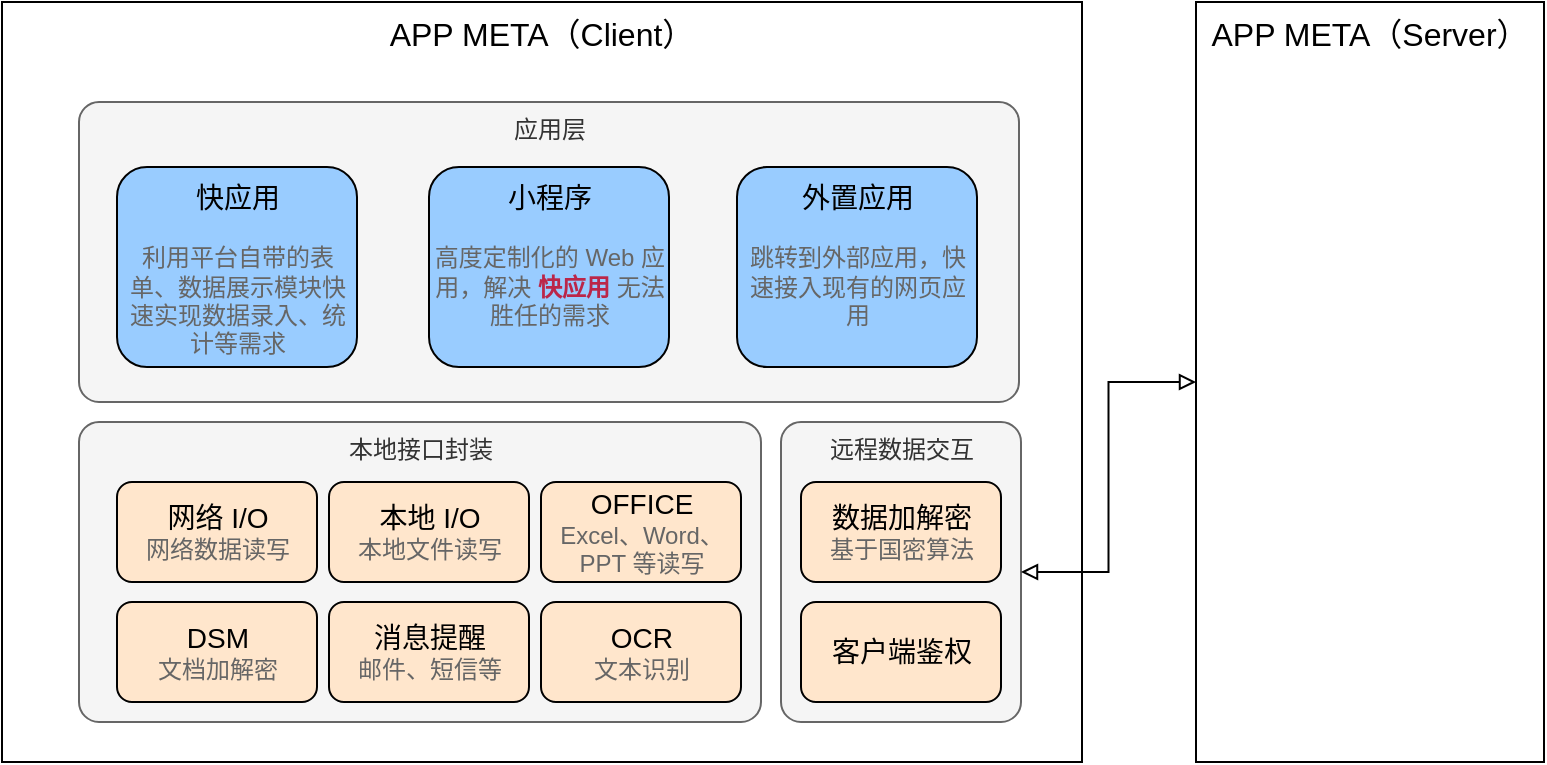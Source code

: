 <mxfile version="21.0.4" type="device" pages="4"><diagram id="himmDxQi_Scr2lhdrHMy" name="架构"><mxGraphModel dx="1405" dy="913" grid="1" gridSize="10" guides="1" tooltips="1" connect="1" arrows="1" fold="1" page="1" pageScale="1" pageWidth="1654" pageHeight="1169" math="0" shadow="0"><root><mxCell id="0"/><mxCell id="1" parent="0"/><mxCell id="IlX031osRA9KMUhNKjte-1" value="APP META（Client）" style="rounded=0;whiteSpace=wrap;html=1;verticalAlign=top;fontSize=16;" parent="1" vertex="1"><mxGeometry x="442" y="210" width="540" height="380" as="geometry"/></mxCell><mxCell id="IlX031osRA9KMUhNKjte-3" value="应用层" style="rounded=1;whiteSpace=wrap;html=1;verticalAlign=top;fillColor=#f5f5f5;fontColor=#333333;strokeColor=#666666;absoluteArcSize=1;" parent="1" vertex="1"><mxGeometry x="480.5" y="260" width="470" height="150" as="geometry"/></mxCell><mxCell id="IlX031osRA9KMUhNKjte-4" value="&lt;span style=&quot;font-size: 14px;&quot;&gt;快应用&lt;br&gt;&lt;/span&gt;&lt;br&gt;&lt;font color=&quot;#666666&quot;&gt;利用平台自带的表单、数据展示模块快速实现数据录入、统计等需求&lt;/font&gt;" style="rounded=1;whiteSpace=wrap;html=1;fontSize=12;fillColor=#99CCFF;verticalAlign=top;" parent="1" vertex="1"><mxGeometry x="499.5" y="292.5" width="120" height="100" as="geometry"/></mxCell><mxCell id="IlX031osRA9KMUhNKjte-5" value="&lt;span style=&quot;font-size: 14px;&quot;&gt;小程序&lt;br&gt;&lt;/span&gt;&lt;br&gt;&lt;font color=&quot;#666666&quot;&gt;高度定制化的 Web 应用，解决&amp;nbsp;&lt;/font&gt;&lt;b style=&quot;&quot;&gt;&lt;font color=&quot;#bb2649&quot;&gt;快应用&lt;/font&gt;&lt;font color=&quot;#d7000f&quot;&gt;&amp;nbsp;&lt;/font&gt;&lt;/b&gt;&lt;font color=&quot;#666666&quot;&gt;无法胜任的需求&lt;/font&gt;" style="rounded=1;whiteSpace=wrap;html=1;fontSize=12;fillColor=#99CCFF;verticalAlign=top;" parent="1" vertex="1"><mxGeometry x="655.5" y="292.5" width="120" height="100" as="geometry"/></mxCell><mxCell id="IlX031osRA9KMUhNKjte-6" value="&lt;span style=&quot;font-size: 14px;&quot;&gt;外置应用&lt;br&gt;&lt;/span&gt;&lt;br&gt;&lt;font color=&quot;#666666&quot;&gt;跳转到外部应用，快速接入现有的网页应用&lt;/font&gt;" style="rounded=1;whiteSpace=wrap;html=1;fontSize=12;fillColor=#99CCFF;verticalAlign=top;" parent="1" vertex="1"><mxGeometry x="809.5" y="292.5" width="120" height="100" as="geometry"/></mxCell><mxCell id="IlX031osRA9KMUhNKjte-8" value="本地接口封装" style="rounded=1;whiteSpace=wrap;html=1;verticalAlign=top;fillColor=#f5f5f5;fontColor=#333333;strokeColor=#666666;absoluteArcSize=1;" parent="1" vertex="1"><mxGeometry x="480.5" y="420" width="341" height="150" as="geometry"/></mxCell><mxCell id="IlX031osRA9KMUhNKjte-9" value="远程数据交互" style="rounded=1;whiteSpace=wrap;html=1;verticalAlign=top;fillColor=#f5f5f5;fontColor=#333333;strokeColor=#666666;absoluteArcSize=1;" parent="1" vertex="1"><mxGeometry x="831.5" y="420" width="120" height="150" as="geometry"/></mxCell><mxCell id="IlX031osRA9KMUhNKjte-10" value="&lt;span style=&quot;font-size: 14px;&quot;&gt;网络 I/O&lt;/span&gt;&lt;br&gt;&lt;font color=&quot;#666666&quot;&gt;网络数据读写&lt;/font&gt;" style="rounded=1;whiteSpace=wrap;html=1;fontSize=12;fillColor=#FFE6CC;" parent="1" vertex="1"><mxGeometry x="499.5" y="450" width="100" height="50" as="geometry"/></mxCell><mxCell id="IlX031osRA9KMUhNKjte-11" value="&lt;span style=&quot;font-size: 14px;&quot;&gt;本地 I/O&lt;/span&gt;&lt;br&gt;&lt;font color=&quot;#666666&quot;&gt;本地文件读写&lt;/font&gt;" style="rounded=1;whiteSpace=wrap;html=1;fontSize=12;fillColor=#FFE6CC;" parent="1" vertex="1"><mxGeometry x="605.5" y="450" width="100" height="50" as="geometry"/></mxCell><mxCell id="IlX031osRA9KMUhNKjte-12" value="&lt;span style=&quot;font-size: 14px;&quot;&gt;OFFICE&lt;/span&gt;&lt;br&gt;&lt;font color=&quot;#666666&quot;&gt;Excel、Word、PPT 等读写&lt;/font&gt;" style="rounded=1;whiteSpace=wrap;html=1;fontSize=12;fillColor=#FFE6CC;" parent="1" vertex="1"><mxGeometry x="711.5" y="450" width="100" height="50" as="geometry"/></mxCell><mxCell id="IlX031osRA9KMUhNKjte-13" value="&lt;span style=&quot;font-size: 14px;&quot;&gt;DSM&lt;/span&gt;&lt;br&gt;&lt;font color=&quot;#666666&quot;&gt;文档加解密&lt;/font&gt;" style="rounded=1;whiteSpace=wrap;html=1;fontSize=12;fillColor=#FFE6CC;" parent="1" vertex="1"><mxGeometry x="499.5" y="510" width="100" height="50" as="geometry"/></mxCell><mxCell id="IlX031osRA9KMUhNKjte-14" value="&lt;span style=&quot;font-size: 14px;&quot;&gt;消息提醒&lt;/span&gt;&lt;br&gt;&lt;font color=&quot;#666666&quot;&gt;邮件、短信等&lt;/font&gt;&lt;span style=&quot;color: rgba(0, 0, 0, 0); font-family: monospace; font-size: 0px; text-align: start;&quot;&gt;%3CmxGraphModel%3E%3Croot%3E%3CmxCell%20id%3D%220%22%2F%3E%3CmxCell%20id%3D%221%22%20parent%3D%220%22%2F%3E%3CmxCell%20id%3D%222%22%20value%3D%22%26lt%3Bspan%20style%3D%26quot%3Bfont-size%3A%2014px%3B%26quot%3B%26gt%3B%E6%9C%AC%E5%9C%B0%20I%2FO%26lt%3B%2Fspan%26gt%3B%26lt%3Bbr%26gt%3B%26lt%3Bfont%20color%3D%26quot%3B%23666666%26quot%3B%26gt%3B%E6%9C%AC%E5%9C%B0%E6%96%87%E4%BB%B6%E8%AF%BB%E5%86%99%26lt%3B%2Ffont%26gt%3B%22%20style%3D%22rounded%3D1%3BwhiteSpace%3Dwrap%3Bhtml%3D1%3BfontSize%3D12%3BfillColor%3D%23FFE6CC%3B%22%20vertex%3D%221%22%20parent%3D%221%22%3E%3CmxGeometry%20x%3D%22664%22%20y%3D%22850%22%20width%3D%22100%22%20height%3D%2250%22%20as%3D%22geometry%22%2F%3E%3C%2FmxCell%3E%3C%2Froot%3E%3C%2FmxGraphModel%3E&lt;/span&gt;" style="rounded=1;whiteSpace=wrap;html=1;fontSize=12;fillColor=#FFE6CC;" parent="1" vertex="1"><mxGeometry x="605.5" y="510" width="100" height="50" as="geometry"/></mxCell><mxCell id="IlX031osRA9KMUhNKjte-15" value="&lt;span style=&quot;font-size: 14px;&quot;&gt;OCR&lt;/span&gt;&lt;br&gt;&lt;font color=&quot;#666666&quot;&gt;文本识别&lt;/font&gt;" style="rounded=1;whiteSpace=wrap;html=1;fontSize=12;fillColor=#FFE6CC;" parent="1" vertex="1"><mxGeometry x="711.5" y="510" width="100" height="50" as="geometry"/></mxCell><mxCell id="IlX031osRA9KMUhNKjte-16" value="&lt;span style=&quot;font-size: 14px;&quot;&gt;数据加解密&lt;/span&gt;&lt;br&gt;&lt;font color=&quot;#666666&quot;&gt;基于国密算法&lt;/font&gt;" style="rounded=1;whiteSpace=wrap;html=1;fontSize=12;fillColor=#FFE6CC;" parent="1" vertex="1"><mxGeometry x="841.5" y="450" width="100" height="50" as="geometry"/></mxCell><mxCell id="IlX031osRA9KMUhNKjte-17" value="&lt;span style=&quot;font-size: 14px;&quot;&gt;客户端鉴权&lt;/span&gt;&lt;br&gt;" style="rounded=1;whiteSpace=wrap;html=1;fontSize=12;fillColor=#FFE6CC;" parent="1" vertex="1"><mxGeometry x="841.5" y="510" width="100" height="50" as="geometry"/></mxCell><mxCell id="IlX031osRA9KMUhNKjte-18" value="APP META（Server）" style="rounded=0;whiteSpace=wrap;html=1;verticalAlign=top;fontSize=16;" parent="1" vertex="1"><mxGeometry x="1039" y="210" width="174" height="380" as="geometry"/></mxCell><mxCell id="IlX031osRA9KMUhNKjte-20" style="edgeStyle=orthogonalEdgeStyle;rounded=0;orthogonalLoop=1;jettySize=auto;html=1;entryX=1;entryY=0.5;entryDx=0;entryDy=0;endArrow=block;endFill=0;jumpStyle=arc;startArrow=block;startFill=0;" parent="1" source="IlX031osRA9KMUhNKjte-18" target="IlX031osRA9KMUhNKjte-9" edge="1"><mxGeometry relative="1" as="geometry"><mxPoint x="802" y="390" as="sourcePoint"/><mxPoint x="106" y="485" as="targetPoint"/></mxGeometry></mxCell></root></mxGraphModel></diagram><diagram id="j72rLtv3WqvS0hnYeTVA" name="客户端API"><mxGraphModel dx="1405" dy="913" grid="1" gridSize="10" guides="1" tooltips="1" connect="1" arrows="1" fold="1" page="1" pageScale="1" pageWidth="1169" pageHeight="1654" math="0" shadow="0"><root><mxCell id="0"/><mxCell id="1" parent="0"/></root></mxGraphModel></diagram><diagram id="m2eopIqOrYpUCr1sCWip" name="快应用"><mxGraphModel dx="1405" dy="913" grid="1" gridSize="10" guides="1" tooltips="1" connect="1" arrows="1" fold="1" page="1" pageScale="1" pageWidth="1169" pageHeight="1654" math="0" shadow="0"><root><mxCell id="0"/><mxCell id="1" parent="0"/><mxCell id="kbWLUVY8K0wT6A9YV4SU-4" value="" style="edgeStyle=orthogonalEdgeStyle;rounded=0;orthogonalLoop=1;jettySize=auto;html=1;fontSize=14;endArrow=block;endFill=1;" parent="1" source="kbWLUVY8K0wT6A9YV4SU-2" target="kbWLUVY8K0wT6A9YV4SU-3" edge="1"><mxGeometry relative="1" as="geometry"/></mxCell><mxCell id="kbWLUVY8K0wT6A9YV4SU-2" value="" style="ellipse;fillColor=strokeColor;" parent="1" vertex="1"><mxGeometry x="145" y="40" width="30" height="30" as="geometry"/></mxCell><mxCell id="kbWLUVY8K0wT6A9YV4SU-6" style="edgeStyle=orthogonalEdgeStyle;rounded=0;orthogonalLoop=1;jettySize=auto;html=1;exitX=0.5;exitY=1;exitDx=0;exitDy=0;entryX=0.5;entryY=0;entryDx=0;entryDy=0;fontSize=12;fontColor=#808080;endArrow=block;endFill=1;" parent="1" source="kbWLUVY8K0wT6A9YV4SU-3" target="kbWLUVY8K0wT6A9YV4SU-5" edge="1"><mxGeometry relative="1" as="geometry"/></mxCell><mxCell id="kbWLUVY8K0wT6A9YV4SU-3" value="创建快应用&lt;br style=&quot;font-size: 14px;&quot;&gt;" style="html=1;align=center;verticalAlign=top;rounded=1;absoluteArcSize=1;arcSize=10;dashed=0;fontSize=14;" parent="1" vertex="1"><mxGeometry x="90" y="110" width="140" height="40" as="geometry"/></mxCell><mxCell id="kbWLUVY8K0wT6A9YV4SU-11" style="edgeStyle=orthogonalEdgeStyle;rounded=0;orthogonalLoop=1;jettySize=auto;html=1;exitX=0.5;exitY=1;exitDx=0;exitDy=0;entryX=0.5;entryY=0;entryDx=0;entryDy=0;fontSize=12;fontColor=#808080;endArrow=block;endFill=1;" parent="1" source="kbWLUVY8K0wT6A9YV4SU-5" target="kbWLUVY8K0wT6A9YV4SU-9" edge="1"><mxGeometry relative="1" as="geometry"/></mxCell><mxCell id="kbWLUVY8K0wT6A9YV4SU-5" value="编辑页面&lt;br&gt;&lt;font color=&quot;#808080&quot; style=&quot;font-size: 12px;&quot;&gt;数据填报、数据展示&lt;/font&gt;" style="html=1;align=center;verticalAlign=top;rounded=1;absoluteArcSize=1;arcSize=10;dashed=0;fontSize=14;" parent="1" vertex="1"><mxGeometry x="90" y="190" width="140" height="40" as="geometry"/></mxCell><mxCell id="kbWLUVY8K0wT6A9YV4SU-12" style="edgeStyle=orthogonalEdgeStyle;rounded=0;orthogonalLoop=1;jettySize=auto;html=1;exitX=0.5;exitY=1;exitDx=0;exitDy=0;fontSize=12;fontColor=#808080;endArrow=block;endFill=1;" parent="1" source="kbWLUVY8K0wT6A9YV4SU-9" target="kbWLUVY8K0wT6A9YV4SU-10" edge="1"><mxGeometry relative="1" as="geometry"/></mxCell><mxCell id="kbWLUVY8K0wT6A9YV4SU-9" value="发布页面&lt;br&gt;&lt;font color=&quot;#808080&quot;&gt;&lt;span style=&quot;font-size: 12px;&quot;&gt;未发布用户无法访问&lt;/span&gt;&lt;/font&gt;" style="html=1;align=center;verticalAlign=top;rounded=1;absoluteArcSize=1;arcSize=10;dashed=0;fontSize=14;" parent="1" vertex="1"><mxGeometry x="90" y="270" width="140" height="40" as="geometry"/></mxCell><mxCell id="kbWLUVY8K0wT6A9YV4SU-10" value="" style="ellipse;html=1;shape=endState;fillColor=strokeColor;fontSize=12;fontColor=#808080;" parent="1" vertex="1"><mxGeometry x="145" y="350" width="30" height="30" as="geometry"/></mxCell><mxCell id="G68_pyMZO1Oygm58vmfv-3" style="edgeStyle=orthogonalEdgeStyle;rounded=0;orthogonalLoop=1;jettySize=auto;html=1;exitX=0;exitY=0.5;exitDx=0;exitDy=0;entryX=1;entryY=0.5;entryDx=0;entryDy=0;fontFamily=仿宋;fontSize=12;fontColor=#808080;curved=1;endArrow=box;endFill=0;dashed=1;" parent="1" source="G68_pyMZO1Oygm58vmfv-2" target="kbWLUVY8K0wT6A9YV4SU-5" edge="1"><mxGeometry relative="1" as="geometry"/></mxCell><mxCell id="G68_pyMZO1Oygm58vmfv-2" value="填报：表单、问卷/答题、考试等方式&lt;br&gt;展示：二维表格、图表等" style="rounded=1;whiteSpace=wrap;html=1;fontSize=12;align=left;verticalAlign=middle;fillColor=#fff2cc;strokeColor=#d6b656;dashed=1;fontFamily=仿宋;" parent="1" vertex="1"><mxGeometry x="270" y="140" width="170" height="60" as="geometry"/></mxCell><mxCell id="G68_pyMZO1Oygm58vmfv-4" value="" style="edgeStyle=orthogonalEdgeStyle;rounded=0;orthogonalLoop=1;jettySize=auto;html=1;fontSize=14;endArrow=block;endFill=1;" parent="1" source="G68_pyMZO1Oygm58vmfv-5" target="G68_pyMZO1Oygm58vmfv-6" edge="1"><mxGeometry relative="1" as="geometry"/></mxCell><mxCell id="G68_pyMZO1Oygm58vmfv-5" value="" style="ellipse;fillColor=strokeColor;" parent="1" vertex="1"><mxGeometry x="745" y="40" width="30" height="30" as="geometry"/></mxCell><mxCell id="G68_pyMZO1Oygm58vmfv-8" value="" style="edgeStyle=orthogonalEdgeStyle;curved=1;rounded=0;orthogonalLoop=1;jettySize=auto;html=1;fontFamily=仿宋;fontSize=12;fontColor=#808080;endArrow=block;endFill=1;" parent="1" source="G68_pyMZO1Oygm58vmfv-6" target="G68_pyMZO1Oygm58vmfv-7" edge="1"><mxGeometry relative="1" as="geometry"/></mxCell><mxCell id="G68_pyMZO1Oygm58vmfv-6" value="访问快应用" style="html=1;align=center;verticalAlign=top;rounded=1;absoluteArcSize=1;arcSize=10;dashed=0;fontSize=14;" parent="1" vertex="1"><mxGeometry x="690" y="110" width="140" height="40" as="geometry"/></mxCell><mxCell id="G68_pyMZO1Oygm58vmfv-13" style="edgeStyle=orthogonalEdgeStyle;rounded=0;orthogonalLoop=1;jettySize=auto;html=1;exitX=1;exitY=0.5;exitDx=0;exitDy=0;fontFamily=仿宋;fontSize=12;fontColor=#808080;endArrow=block;endFill=1;" parent="1" source="G68_pyMZO1Oygm58vmfv-7" target="G68_pyMZO1Oygm58vmfv-12" edge="1"><mxGeometry relative="1" as="geometry"/></mxCell><mxCell id="G68_pyMZO1Oygm58vmfv-14" value="未设置" style="edgeLabel;html=1;align=center;verticalAlign=middle;resizable=0;points=[];fontSize=12;fontFamily=Helvetica;fontColor=#000000;" parent="G68_pyMZO1Oygm58vmfv-13" vertex="1" connectable="0"><mxGeometry x="-0.258" y="2" relative="1" as="geometry"><mxPoint x="-89" y="2" as="offset"/></mxGeometry></mxCell><mxCell id="G68_pyMZO1Oygm58vmfv-32" style="edgeStyle=orthogonalEdgeStyle;rounded=0;orthogonalLoop=1;jettySize=auto;html=1;exitX=0.5;exitY=1;exitDx=0;exitDy=0;entryX=0.5;entryY=0;entryDx=0;entryDy=0;fontFamily=Helvetica;fontSize=12;fontColor=#000000;endArrow=block;endFill=1;" parent="1" source="G68_pyMZO1Oygm58vmfv-7" target="G68_pyMZO1Oygm58vmfv-30" edge="1"><mxGeometry relative="1" as="geometry"/></mxCell><mxCell id="G68_pyMZO1Oygm58vmfv-7" value="主页面" style="rhombus;whiteSpace=wrap;html=1;fontSize=14;verticalAlign=middle;fillColor=rgb(255, 255, 255);rounded=1;arcSize=10;dashed=0;" parent="1" vertex="1"><mxGeometry x="720" y="190" width="80" height="80" as="geometry"/></mxCell><mxCell id="G68_pyMZO1Oygm58vmfv-24" value="" style="edgeStyle=orthogonalEdgeStyle;rounded=0;orthogonalLoop=1;jettySize=auto;html=1;fontFamily=Helvetica;fontSize=12;fontColor=#000000;endArrow=block;endFill=1;" parent="1" source="G68_pyMZO1Oygm58vmfv-10" target="G68_pyMZO1Oygm58vmfv-23" edge="1"><mxGeometry relative="1" as="geometry"/></mxCell><mxCell id="G68_pyMZO1Oygm58vmfv-10" value="渲染页面" style="html=1;align=center;verticalAlign=top;rounded=1;absoluteArcSize=1;arcSize=10;dashed=0;fontSize=14;" parent="1" vertex="1"><mxGeometry x="690" y="540" width="140" height="40" as="geometry"/></mxCell><mxCell id="G68_pyMZO1Oygm58vmfv-26" style="edgeStyle=orthogonalEdgeStyle;rounded=0;orthogonalLoop=1;jettySize=auto;html=1;exitX=0.5;exitY=1;exitDx=0;exitDy=0;entryX=0.5;entryY=0;entryDx=0;entryDy=0;fontFamily=Helvetica;fontSize=12;fontColor=#000000;endArrow=block;endFill=1;" parent="1" source="G68_pyMZO1Oygm58vmfv-12" target="G68_pyMZO1Oygm58vmfv-23" edge="1"><mxGeometry relative="1" as="geometry"><Array as="points"><mxPoint x="970" y="600"/><mxPoint x="760" y="600"/></Array></mxGeometry></mxCell><mxCell id="G68_pyMZO1Oygm58vmfv-12" value="终止&lt;br&gt;&lt;font color=&quot;#808080&quot;&gt;&lt;span style=&quot;font-size: 12px;&quot;&gt;给出信息提示&lt;/span&gt;&lt;/font&gt;" style="html=1;align=center;verticalAlign=top;rounded=1;absoluteArcSize=1;arcSize=10;dashed=0;fontSize=14;" parent="1" vertex="1"><mxGeometry x="900" y="510" width="140" height="40" as="geometry"/></mxCell><mxCell id="G68_pyMZO1Oygm58vmfv-18" style="edgeStyle=orthogonalEdgeStyle;curved=1;rounded=0;orthogonalLoop=1;jettySize=auto;html=1;exitX=0.5;exitY=1;exitDx=0;exitDy=0;fontFamily=Helvetica;fontSize=12;fontColor=#000000;endArrow=block;endFill=1;" parent="1" source="G68_pyMZO1Oygm58vmfv-16" target="G68_pyMZO1Oygm58vmfv-10" edge="1"><mxGeometry relative="1" as="geometry"/></mxCell><mxCell id="G68_pyMZO1Oygm58vmfv-19" style="rounded=0;orthogonalLoop=1;jettySize=auto;html=1;exitX=1;exitY=0.5;exitDx=0;exitDy=0;fontFamily=Helvetica;fontSize=12;fontColor=#000000;endArrow=block;endFill=1;edgeStyle=orthogonalEdgeStyle;" parent="1" source="G68_pyMZO1Oygm58vmfv-16" edge="1"><mxGeometry relative="1" as="geometry"><mxPoint x="970" y="540" as="targetPoint"/></mxGeometry></mxCell><mxCell id="G68_pyMZO1Oygm58vmfv-20" value="未授权" style="edgeLabel;html=1;align=center;verticalAlign=middle;resizable=0;points=[];fontSize=12;fontFamily=Helvetica;fontColor=#000000;" parent="G68_pyMZO1Oygm58vmfv-19" vertex="1" connectable="0"><mxGeometry x="-0.149" y="-2" relative="1" as="geometry"><mxPoint x="-22" y="-2" as="offset"/></mxGeometry></mxCell><mxCell id="G68_pyMZO1Oygm58vmfv-16" value="访问授权" style="rhombus;whiteSpace=wrap;html=1;fontSize=14;verticalAlign=middle;fillColor=rgb(255, 255, 255);rounded=1;arcSize=10;dashed=0;" parent="1" vertex="1"><mxGeometry x="720" y="430" width="80" height="80" as="geometry"/></mxCell><mxCell id="G68_pyMZO1Oygm58vmfv-21" value="按 auth 字段判断当前登录用户是否在允许范围内" style="rounded=1;whiteSpace=wrap;html=1;fontSize=12;align=left;verticalAlign=middle;fillColor=#fff2cc;strokeColor=#d6b656;dashed=1;fontFamily=仿宋;" parent="1" vertex="1"><mxGeometry x="500" y="445" width="170" height="50" as="geometry"/></mxCell><mxCell id="G68_pyMZO1Oygm58vmfv-23" value="" style="ellipse;html=1;shape=endState;fillColor=strokeColor;fontSize=12;fontColor=#808080;" parent="1" vertex="1"><mxGeometry x="745" y="630" width="30" height="30" as="geometry"/></mxCell><mxCell id="G68_pyMZO1Oygm58vmfv-29" style="edgeStyle=orthogonalEdgeStyle;rounded=0;orthogonalLoop=1;jettySize=auto;html=1;exitX=1;exitY=0.5;exitDx=0;exitDy=0;fontFamily=仿宋;fontSize=12;fontColor=#808080;curved=1;endArrow=box;endFill=0;dashed=1;" parent="1" source="G68_pyMZO1Oygm58vmfv-21" edge="1"><mxGeometry relative="1" as="geometry"><mxPoint x="730" y="476" as="sourcePoint"/><mxPoint x="720" y="470" as="targetPoint"/></mxGeometry></mxCell><mxCell id="G68_pyMZO1Oygm58vmfv-33" style="edgeStyle=orthogonalEdgeStyle;rounded=0;orthogonalLoop=1;jettySize=auto;html=1;exitX=0.5;exitY=1;exitDx=0;exitDy=0;entryX=0.5;entryY=0;entryDx=0;entryDy=0;fontFamily=Helvetica;fontSize=12;fontColor=#000000;endArrow=block;endFill=1;" parent="1" source="G68_pyMZO1Oygm58vmfv-30" target="G68_pyMZO1Oygm58vmfv-16" edge="1"><mxGeometry relative="1" as="geometry"/></mxCell><mxCell id="G68_pyMZO1Oygm58vmfv-34" style="edgeStyle=orthogonalEdgeStyle;rounded=0;orthogonalLoop=1;jettySize=auto;html=1;exitX=1;exitY=0.5;exitDx=0;exitDy=0;entryX=0.5;entryY=0;entryDx=0;entryDy=0;fontFamily=Helvetica;fontSize=12;fontColor=#000000;endArrow=block;endFill=1;" parent="1" source="G68_pyMZO1Oygm58vmfv-30" target="G68_pyMZO1Oygm58vmfv-12" edge="1"><mxGeometry relative="1" as="geometry"/></mxCell><mxCell id="G68_pyMZO1Oygm58vmfv-35" value="未发布" style="edgeLabel;html=1;align=center;verticalAlign=middle;resizable=0;points=[];fontSize=12;fontFamily=Helvetica;fontColor=#000000;" parent="G68_pyMZO1Oygm58vmfv-34" vertex="1" connectable="0"><mxGeometry x="-0.539" relative="1" as="geometry"><mxPoint as="offset"/></mxGeometry></mxCell><mxCell id="G68_pyMZO1Oygm58vmfv-30" value="发布" style="rhombus;whiteSpace=wrap;html=1;fontSize=14;verticalAlign=middle;fillColor=rgb(255, 255, 255);rounded=1;arcSize=10;dashed=0;" parent="1" vertex="1"><mxGeometry x="720" y="310" width="80" height="80" as="geometry"/></mxCell></root></mxGraphModel></diagram><diagram id="iZYUlKib72xMZLyeD4-9" name="WEB RPA"><mxGraphModel dx="1405" dy="913" grid="1" gridSize="10" guides="1" tooltips="1" connect="1" arrows="1" fold="1" page="1" pageScale="1" pageWidth="1169" pageHeight="1654" math="0" shadow="0"><root><mxCell id="0"/><mxCell id="1" parent="0"/><mxCell id="2YuGGB19KSTpO1kY4Wcv-1" value="&lt;h1&gt;WEB RPA（网页机器人）&lt;/h1&gt;&lt;p&gt;Web RPA（基于现代网页的机器人程序），能够在指定网页下执行预设任务（或称脚本），帮助业务人员快速处理页面上的数据。&lt;/p&gt;" style="text;html=1;spacing=5;spacingTop=-20;whiteSpace=wrap;overflow=hidden;rounded=0;fillColor=#F2F2F2;" vertex="1" parent="1"><mxGeometry x="10" y="10" width="1150" height="80" as="geometry"/></mxCell><mxCell id="2YuGGB19KSTpO1kY4Wcv-12" style="edgeStyle=orthogonalEdgeStyle;rounded=0;orthogonalLoop=1;jettySize=auto;html=1;exitX=0.5;exitY=1;exitDx=0;exitDy=0;" edge="1" parent="1" source="2YuGGB19KSTpO1kY4Wcv-3" target="2YuGGB19KSTpO1kY4Wcv-4"><mxGeometry relative="1" as="geometry"/></mxCell><mxCell id="2YuGGB19KSTpO1kY4Wcv-3" value="" style="ellipse;fillColor=strokeColor;html=1;" vertex="1" parent="1"><mxGeometry x="570" y="120" width="30" height="30" as="geometry"/></mxCell><mxCell id="2YuGGB19KSTpO1kY4Wcv-13" style="edgeStyle=orthogonalEdgeStyle;rounded=0;orthogonalLoop=1;jettySize=auto;html=1;exitX=1;exitY=0.5;exitDx=0;exitDy=0;entryX=0;entryY=0.5;entryDx=0;entryDy=0;" edge="1" parent="1" source="2YuGGB19KSTpO1kY4Wcv-4" target="2YuGGB19KSTpO1kY4Wcv-6"><mxGeometry relative="1" as="geometry"/></mxCell><mxCell id="2YuGGB19KSTpO1kY4Wcv-14" style="edgeStyle=orthogonalEdgeStyle;rounded=0;orthogonalLoop=1;jettySize=auto;html=1;exitX=0.5;exitY=1;exitDx=0;exitDy=0;" edge="1" parent="1" source="2YuGGB19KSTpO1kY4Wcv-4" target="2YuGGB19KSTpO1kY4Wcv-7"><mxGeometry relative="1" as="geometry"/></mxCell><mxCell id="2YuGGB19KSTpO1kY4Wcv-4" value="存在表单项" style="rhombus;" vertex="1" parent="1"><mxGeometry x="545" y="190" width="80" height="70" as="geometry"/></mxCell><mxCell id="2YuGGB19KSTpO1kY4Wcv-16" style="edgeStyle=orthogonalEdgeStyle;rounded=0;orthogonalLoop=1;jettySize=auto;html=1;exitX=0.5;exitY=1;exitDx=0;exitDy=0;entryX=0.5;entryY=0;entryDx=0;entryDy=0;" edge="1" parent="1" source="2YuGGB19KSTpO1kY4Wcv-6" target="2YuGGB19KSTpO1kY4Wcv-7"><mxGeometry relative="1" as="geometry"/></mxCell><mxCell id="2YuGGB19KSTpO1kY4Wcv-6" value="参数配置" style="html=1;align=center;verticalAlign=middle;rounded=1;absoluteArcSize=1;arcSize=10;dashed=0;whiteSpace=wrap;" vertex="1" parent="1"><mxGeometry x="690" y="205" width="90" height="40" as="geometry"/></mxCell><mxCell id="2YuGGB19KSTpO1kY4Wcv-17" style="edgeStyle=orthogonalEdgeStyle;rounded=0;orthogonalLoop=1;jettySize=auto;html=1;exitX=0.5;exitY=1;exitDx=0;exitDy=0;" edge="1" parent="1" source="2YuGGB19KSTpO1kY4Wcv-7" target="2YuGGB19KSTpO1kY4Wcv-8"><mxGeometry relative="1" as="geometry"/></mxCell><mxCell id="2YuGGB19KSTpO1kY4Wcv-7" value="启动机器人&lt;br&gt;&lt;font color=&quot;#4d4d4d&quot;&gt;写入参数信息&lt;/font&gt;" style="html=1;align=center;verticalAlign=middle;rounded=1;absoluteArcSize=1;arcSize=10;dashed=0;whiteSpace=wrap;" vertex="1" parent="1"><mxGeometry x="540" y="310" width="90" height="40" as="geometry"/></mxCell><mxCell id="2YuGGB19KSTpO1kY4Wcv-18" style="edgeStyle=orthogonalEdgeStyle;rounded=0;orthogonalLoop=1;jettySize=auto;html=1;exitX=0.5;exitY=1;exitDx=0;exitDy=0;entryX=0.5;entryY=0;entryDx=0;entryDy=0;" edge="1" parent="1" source="2YuGGB19KSTpO1kY4Wcv-8" target="2YuGGB19KSTpO1kY4Wcv-9"><mxGeometry relative="1" as="geometry"/></mxCell><mxCell id="2YuGGB19KSTpO1kY4Wcv-8" value="执行预设脚本" style="html=1;align=center;verticalAlign=middle;rounded=1;absoluteArcSize=1;arcSize=10;dashed=0;whiteSpace=wrap;" vertex="1" parent="1"><mxGeometry x="540" y="400" width="90" height="40" as="geometry"/></mxCell><mxCell id="2YuGGB19KSTpO1kY4Wcv-19" value="完成" style="edgeStyle=orthogonalEdgeStyle;rounded=0;orthogonalLoop=1;jettySize=auto;html=1;exitX=0.5;exitY=1;exitDx=0;exitDy=0;entryX=0.5;entryY=0;entryDx=0;entryDy=0;" edge="1" parent="1" source="2YuGGB19KSTpO1kY4Wcv-9" target="2YuGGB19KSTpO1kY4Wcv-10"><mxGeometry relative="1" as="geometry"/></mxCell><mxCell id="2YuGGB19KSTpO1kY4Wcv-21" value="页面重载" style="edgeStyle=orthogonalEdgeStyle;rounded=0;orthogonalLoop=1;jettySize=auto;html=1;exitX=0;exitY=0.5;exitDx=0;exitDy=0;entryX=0;entryY=0.5;entryDx=0;entryDy=0;" edge="1" parent="1" source="2YuGGB19KSTpO1kY4Wcv-9" target="2YuGGB19KSTpO1kY4Wcv-8"><mxGeometry relative="1" as="geometry"><Array as="points"><mxPoint x="480" y="525"/><mxPoint x="480" y="420"/></Array></mxGeometry></mxCell><mxCell id="2YuGGB19KSTpO1kY4Wcv-22" value="出错" style="edgeStyle=orthogonalEdgeStyle;rounded=0;orthogonalLoop=1;jettySize=auto;html=1;exitX=1;exitY=0.5;exitDx=0;exitDy=0;entryX=1;entryY=0.5;entryDx=0;entryDy=0;" edge="1" parent="1" source="2YuGGB19KSTpO1kY4Wcv-9" target="2YuGGB19KSTpO1kY4Wcv-10"><mxGeometry relative="1" as="geometry"><Array as="points"><mxPoint x="680" y="525"/><mxPoint x="680" y="630"/></Array></mxGeometry></mxCell><mxCell id="2YuGGB19KSTpO1kY4Wcv-9" value="触发事件" style="rhombus;" vertex="1" parent="1"><mxGeometry x="545" y="490" width="80" height="70" as="geometry"/></mxCell><mxCell id="2YuGGB19KSTpO1kY4Wcv-20" style="edgeStyle=orthogonalEdgeStyle;rounded=0;orthogonalLoop=1;jettySize=auto;html=1;exitX=0.5;exitY=1;exitDx=0;exitDy=0;entryX=0.5;entryY=0;entryDx=0;entryDy=0;" edge="1" parent="1" source="2YuGGB19KSTpO1kY4Wcv-10" target="2YuGGB19KSTpO1kY4Wcv-11"><mxGeometry relative="1" as="geometry"/></mxCell><mxCell id="2YuGGB19KSTpO1kY4Wcv-10" value="保存数据" style="html=1;align=center;verticalAlign=middle;rounded=1;absoluteArcSize=1;arcSize=10;dashed=0;whiteSpace=wrap;" vertex="1" parent="1"><mxGeometry x="540" y="610" width="90" height="40" as="geometry"/></mxCell><mxCell id="2YuGGB19KSTpO1kY4Wcv-11" value="" style="ellipse;html=1;shape=endState;fillColor=strokeColor;" vertex="1" parent="1"><mxGeometry x="570" y="700" width="30" height="30" as="geometry"/></mxCell></root></mxGraphModel></diagram></mxfile>